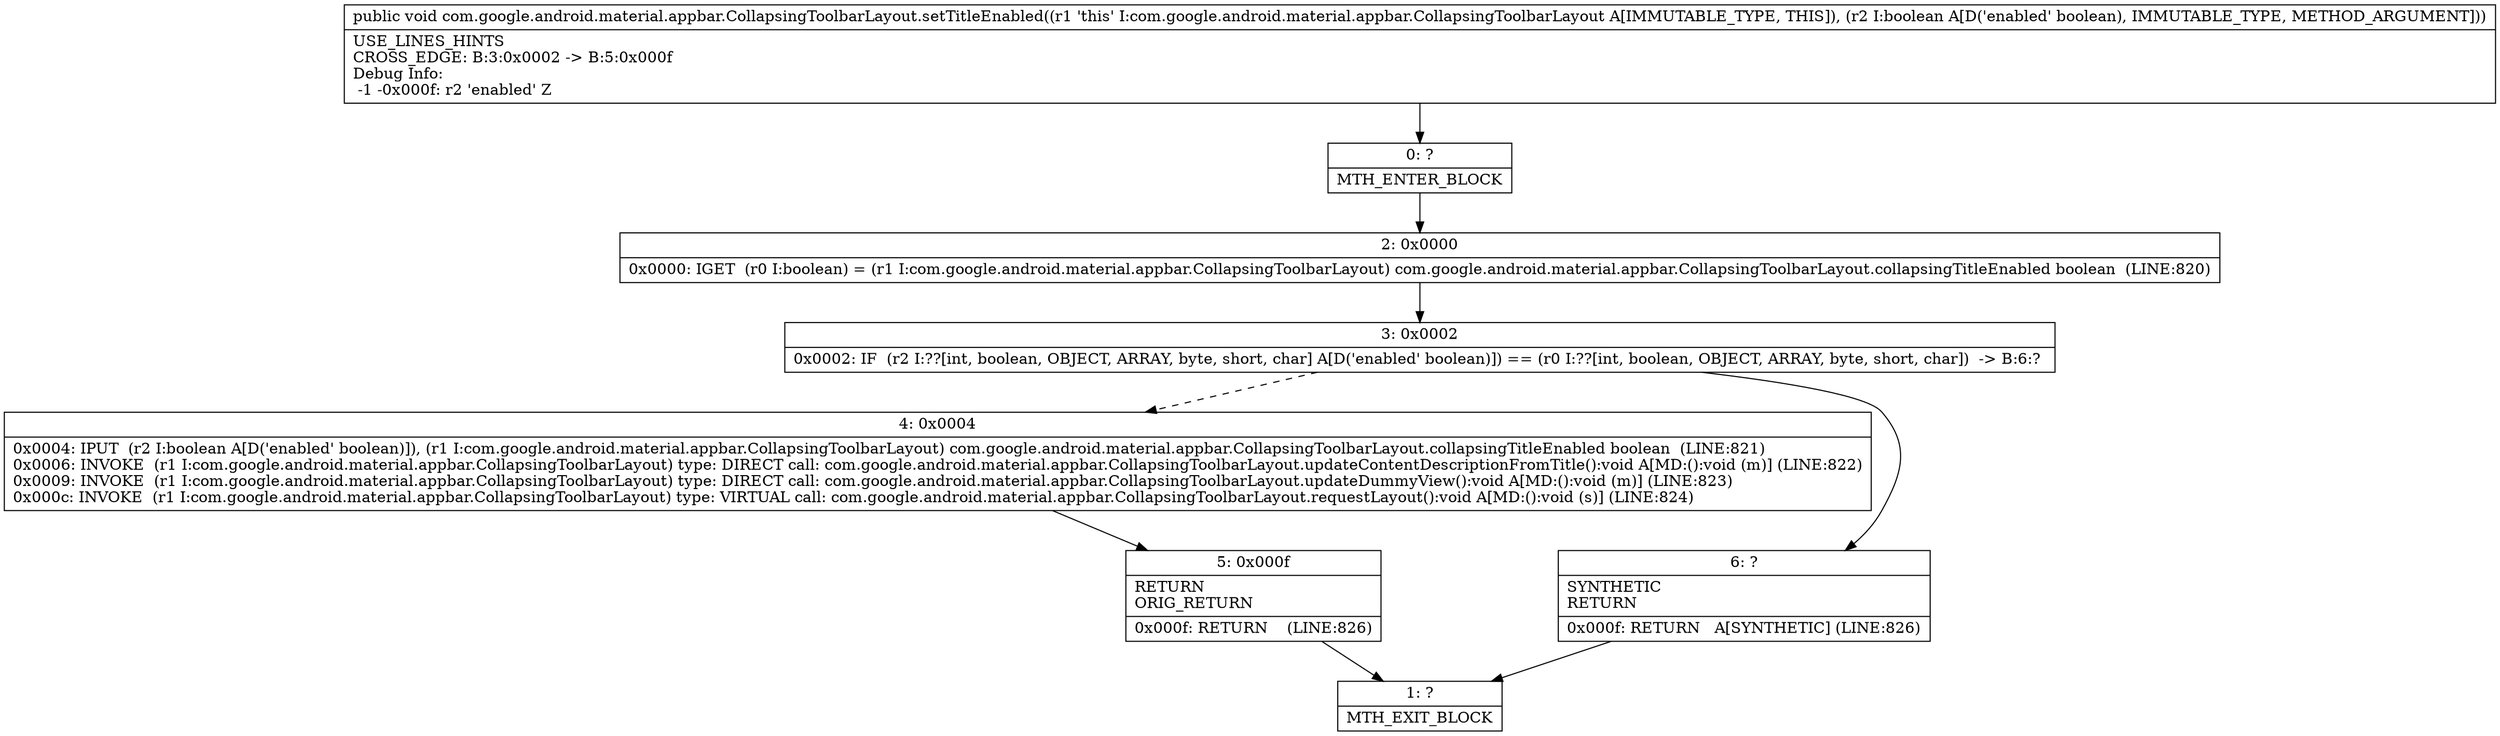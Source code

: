 digraph "CFG forcom.google.android.material.appbar.CollapsingToolbarLayout.setTitleEnabled(Z)V" {
Node_0 [shape=record,label="{0\:\ ?|MTH_ENTER_BLOCK\l}"];
Node_2 [shape=record,label="{2\:\ 0x0000|0x0000: IGET  (r0 I:boolean) = (r1 I:com.google.android.material.appbar.CollapsingToolbarLayout) com.google.android.material.appbar.CollapsingToolbarLayout.collapsingTitleEnabled boolean  (LINE:820)\l}"];
Node_3 [shape=record,label="{3\:\ 0x0002|0x0002: IF  (r2 I:??[int, boolean, OBJECT, ARRAY, byte, short, char] A[D('enabled' boolean)]) == (r0 I:??[int, boolean, OBJECT, ARRAY, byte, short, char])  \-\> B:6:? \l}"];
Node_4 [shape=record,label="{4\:\ 0x0004|0x0004: IPUT  (r2 I:boolean A[D('enabled' boolean)]), (r1 I:com.google.android.material.appbar.CollapsingToolbarLayout) com.google.android.material.appbar.CollapsingToolbarLayout.collapsingTitleEnabled boolean  (LINE:821)\l0x0006: INVOKE  (r1 I:com.google.android.material.appbar.CollapsingToolbarLayout) type: DIRECT call: com.google.android.material.appbar.CollapsingToolbarLayout.updateContentDescriptionFromTitle():void A[MD:():void (m)] (LINE:822)\l0x0009: INVOKE  (r1 I:com.google.android.material.appbar.CollapsingToolbarLayout) type: DIRECT call: com.google.android.material.appbar.CollapsingToolbarLayout.updateDummyView():void A[MD:():void (m)] (LINE:823)\l0x000c: INVOKE  (r1 I:com.google.android.material.appbar.CollapsingToolbarLayout) type: VIRTUAL call: com.google.android.material.appbar.CollapsingToolbarLayout.requestLayout():void A[MD:():void (s)] (LINE:824)\l}"];
Node_5 [shape=record,label="{5\:\ 0x000f|RETURN\lORIG_RETURN\l|0x000f: RETURN    (LINE:826)\l}"];
Node_1 [shape=record,label="{1\:\ ?|MTH_EXIT_BLOCK\l}"];
Node_6 [shape=record,label="{6\:\ ?|SYNTHETIC\lRETURN\l|0x000f: RETURN   A[SYNTHETIC] (LINE:826)\l}"];
MethodNode[shape=record,label="{public void com.google.android.material.appbar.CollapsingToolbarLayout.setTitleEnabled((r1 'this' I:com.google.android.material.appbar.CollapsingToolbarLayout A[IMMUTABLE_TYPE, THIS]), (r2 I:boolean A[D('enabled' boolean), IMMUTABLE_TYPE, METHOD_ARGUMENT]))  | USE_LINES_HINTS\lCROSS_EDGE: B:3:0x0002 \-\> B:5:0x000f\lDebug Info:\l  \-1 \-0x000f: r2 'enabled' Z\l}"];
MethodNode -> Node_0;Node_0 -> Node_2;
Node_2 -> Node_3;
Node_3 -> Node_4[style=dashed];
Node_3 -> Node_6;
Node_4 -> Node_5;
Node_5 -> Node_1;
Node_6 -> Node_1;
}

